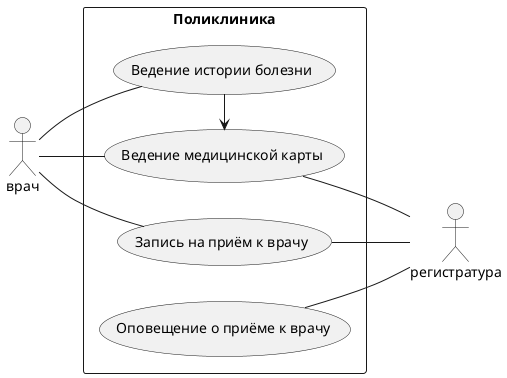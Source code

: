 @startuml "Поликлиника - диаграмма системы"
left to right direction
skinparam packageStyle rect
actor регистратура
actor врач
rectangle Поликлиника {
(Ведение медицинской карты) -- регистратура
врач -- (Ведение истории болезни)
(Ведение медицинской карты) <- (Ведение истории болезни)
врач -- (Ведение медицинской карты)
врач -- (Запись на приём к врачу)
(Запись на приём к врачу) -- регистратура
регистратура -- (Оповещение о приёме к врачу)
}
@enduml